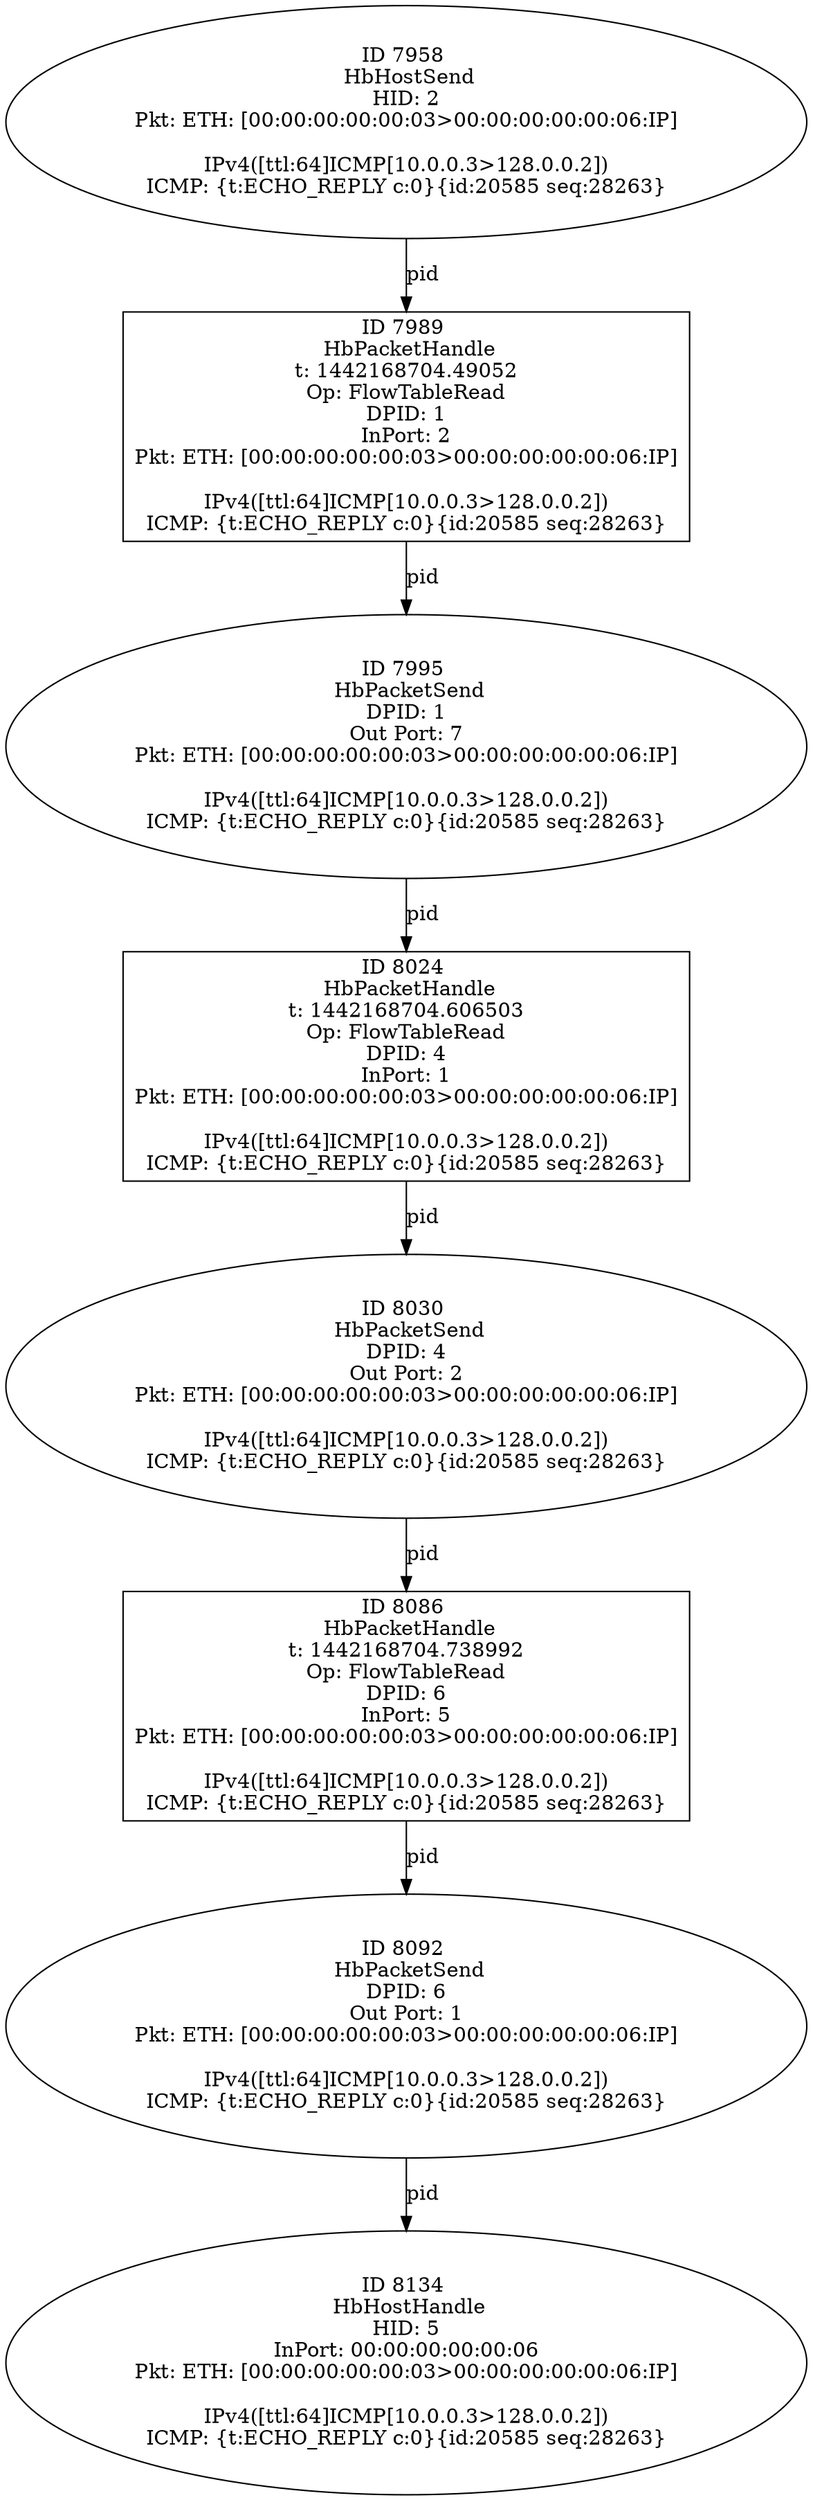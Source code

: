strict digraph G {
8086 [shape=box, event=<hb_events.HbPacketHandle object at 0x1088478d0>, label="ID 8086 
 HbPacketHandle
t: 1442168704.738992
Op: FlowTableRead
DPID: 6
InPort: 5
Pkt: ETH: [00:00:00:00:00:03>00:00:00:00:00:06:IP]

IPv4([ttl:64]ICMP[10.0.0.3>128.0.0.2])
ICMP: {t:ECHO_REPLY c:0}{id:20585 seq:28263}"];
8134 [shape=oval, event=<hb_events.HbHostHandle object at 0x10885d810>, label="ID 8134 
 HbHostHandle
HID: 5
InPort: 00:00:00:00:00:06
Pkt: ETH: [00:00:00:00:00:03>00:00:00:00:00:06:IP]

IPv4([ttl:64]ICMP[10.0.0.3>128.0.0.2])
ICMP: {t:ECHO_REPLY c:0}{id:20585 seq:28263}"];
7989 [shape=box, event=<hb_events.HbPacketHandle object at 0x1087e3f10>, label="ID 7989 
 HbPacketHandle
t: 1442168704.49052
Op: FlowTableRead
DPID: 1
InPort: 2
Pkt: ETH: [00:00:00:00:00:03>00:00:00:00:00:06:IP]

IPv4([ttl:64]ICMP[10.0.0.3>128.0.0.2])
ICMP: {t:ECHO_REPLY c:0}{id:20585 seq:28263}"];
7958 [shape=oval, event=<hb_events.HbHostSend object at 0x1087c6a10>, label="ID 7958 
 HbHostSend
HID: 2
Pkt: ETH: [00:00:00:00:00:03>00:00:00:00:00:06:IP]

IPv4([ttl:64]ICMP[10.0.0.3>128.0.0.2])
ICMP: {t:ECHO_REPLY c:0}{id:20585 seq:28263}"];
8024 [shape=box, event=<hb_events.HbPacketHandle object at 0x1088062d0>, label="ID 8024 
 HbPacketHandle
t: 1442168704.606503
Op: FlowTableRead
DPID: 4
InPort: 1
Pkt: ETH: [00:00:00:00:00:03>00:00:00:00:00:06:IP]

IPv4([ttl:64]ICMP[10.0.0.3>128.0.0.2])
ICMP: {t:ECHO_REPLY c:0}{id:20585 seq:28263}"];
7995 [shape=oval, event=<hb_events.HbPacketSend object at 0x1087eb290>, label="ID 7995 
 HbPacketSend
DPID: 1
Out Port: 7
Pkt: ETH: [00:00:00:00:00:03>00:00:00:00:00:06:IP]

IPv4([ttl:64]ICMP[10.0.0.3>128.0.0.2])
ICMP: {t:ECHO_REPLY c:0}{id:20585 seq:28263}"];
8092 [shape=oval, event=<hb_events.HbPacketSend object at 0x108847d10>, label="ID 8092 
 HbPacketSend
DPID: 6
Out Port: 1
Pkt: ETH: [00:00:00:00:00:03>00:00:00:00:00:06:IP]

IPv4([ttl:64]ICMP[10.0.0.3>128.0.0.2])
ICMP: {t:ECHO_REPLY c:0}{id:20585 seq:28263}"];
8030 [shape=oval, event=<hb_events.HbPacketSend object at 0x10880d510>, label="ID 8030 
 HbPacketSend
DPID: 4
Out Port: 2
Pkt: ETH: [00:00:00:00:00:03>00:00:00:00:00:06:IP]

IPv4([ttl:64]ICMP[10.0.0.3>128.0.0.2])
ICMP: {t:ECHO_REPLY c:0}{id:20585 seq:28263}"];
8086 -> 8092  [rel=pid, label=pid];
7989 -> 7995  [rel=pid, label=pid];
7958 -> 7989  [rel=pid, label=pid];
8024 -> 8030  [rel=pid, label=pid];
7995 -> 8024  [rel=pid, label=pid];
8092 -> 8134  [rel=pid, label=pid];
8030 -> 8086  [rel=pid, label=pid];
}
